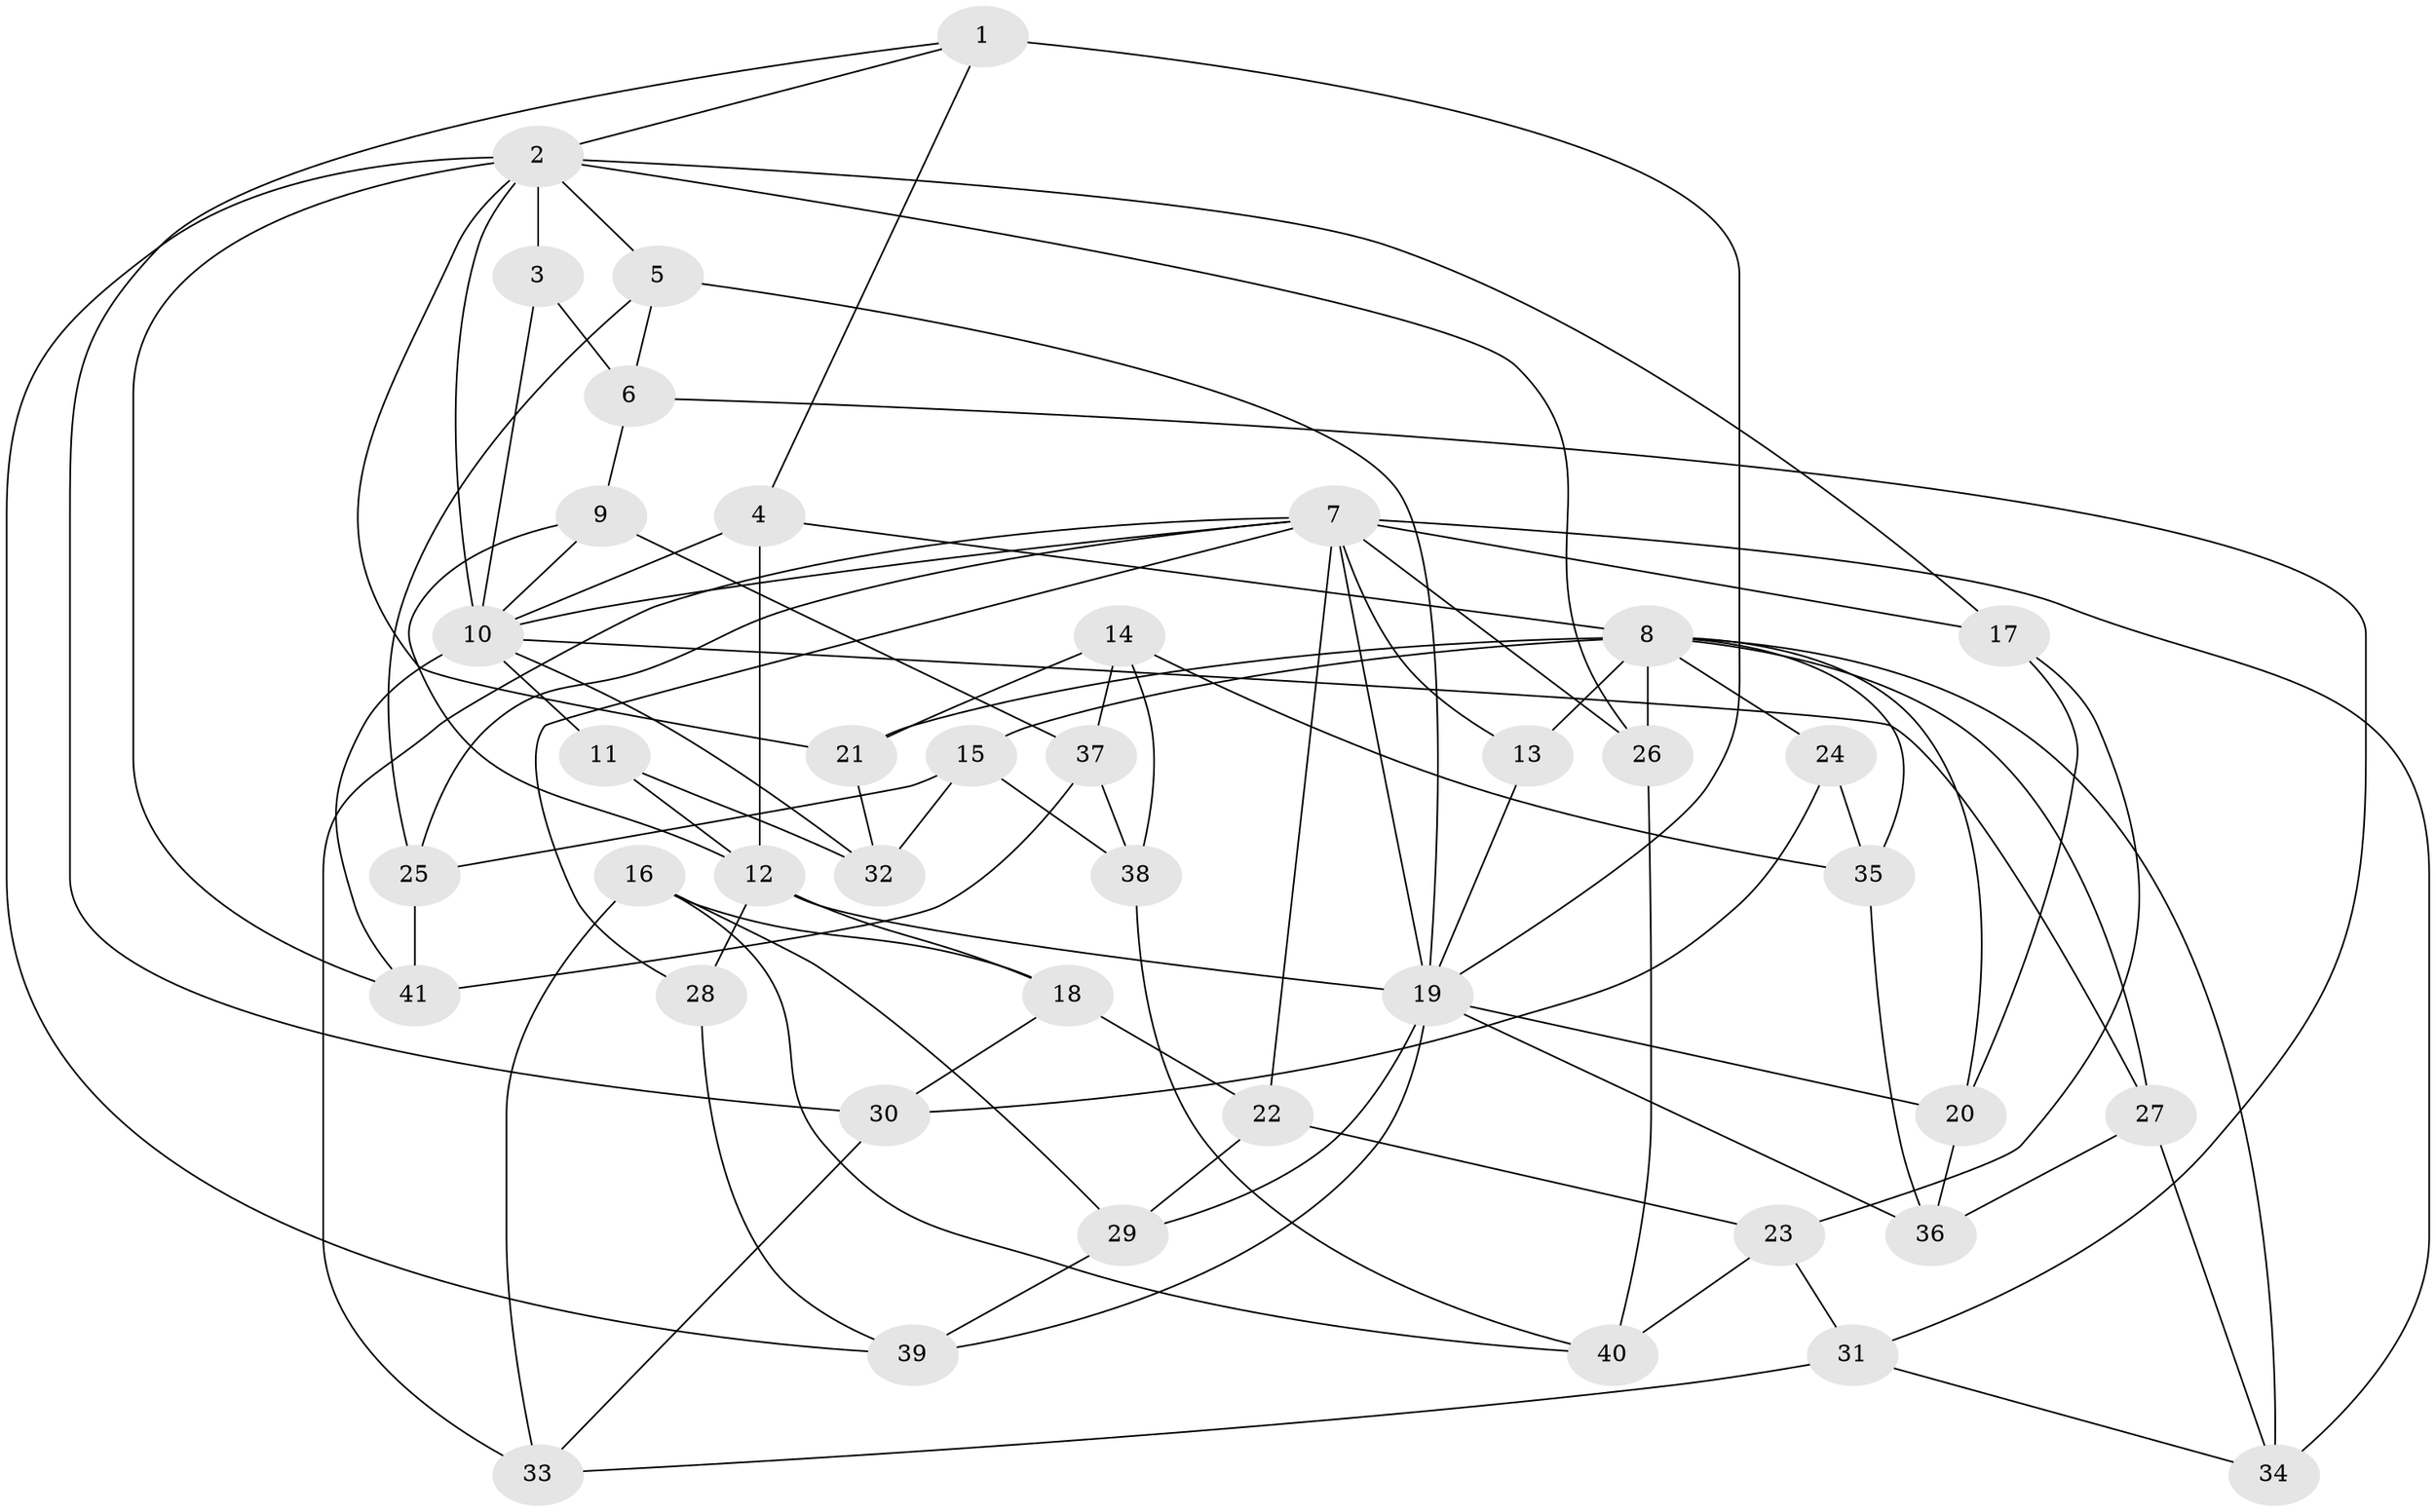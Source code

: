 // original degree distribution, {4: 1.0}
// Generated by graph-tools (version 1.1) at 2025/54/03/04/25 22:54:02]
// undirected, 41 vertices, 94 edges
graph export_dot {
  node [color=gray90,style=filled];
  1;
  2;
  3;
  4;
  5;
  6;
  7;
  8;
  9;
  10;
  11;
  12;
  13;
  14;
  15;
  16;
  17;
  18;
  19;
  20;
  21;
  22;
  23;
  24;
  25;
  26;
  27;
  28;
  29;
  30;
  31;
  32;
  33;
  34;
  35;
  36;
  37;
  38;
  39;
  40;
  41;
  1 -- 2 [weight=1.0];
  1 -- 4 [weight=1.0];
  1 -- 19 [weight=1.0];
  1 -- 30 [weight=1.0];
  2 -- 3 [weight=2.0];
  2 -- 5 [weight=1.0];
  2 -- 10 [weight=1.0];
  2 -- 17 [weight=1.0];
  2 -- 21 [weight=1.0];
  2 -- 26 [weight=1.0];
  2 -- 39 [weight=1.0];
  2 -- 41 [weight=1.0];
  3 -- 6 [weight=1.0];
  3 -- 10 [weight=1.0];
  4 -- 8 [weight=1.0];
  4 -- 10 [weight=1.0];
  4 -- 12 [weight=3.0];
  5 -- 6 [weight=1.0];
  5 -- 19 [weight=1.0];
  5 -- 25 [weight=1.0];
  6 -- 9 [weight=1.0];
  6 -- 31 [weight=1.0];
  7 -- 10 [weight=1.0];
  7 -- 13 [weight=3.0];
  7 -- 17 [weight=1.0];
  7 -- 19 [weight=1.0];
  7 -- 22 [weight=1.0];
  7 -- 25 [weight=1.0];
  7 -- 26 [weight=1.0];
  7 -- 28 [weight=1.0];
  7 -- 33 [weight=1.0];
  7 -- 34 [weight=1.0];
  8 -- 13 [weight=2.0];
  8 -- 15 [weight=1.0];
  8 -- 20 [weight=1.0];
  8 -- 21 [weight=1.0];
  8 -- 24 [weight=2.0];
  8 -- 26 [weight=1.0];
  8 -- 27 [weight=1.0];
  8 -- 34 [weight=1.0];
  8 -- 35 [weight=1.0];
  9 -- 10 [weight=1.0];
  9 -- 12 [weight=1.0];
  9 -- 37 [weight=1.0];
  10 -- 11 [weight=2.0];
  10 -- 27 [weight=1.0];
  10 -- 32 [weight=1.0];
  10 -- 41 [weight=1.0];
  11 -- 12 [weight=1.0];
  11 -- 32 [weight=1.0];
  12 -- 18 [weight=1.0];
  12 -- 19 [weight=2.0];
  12 -- 28 [weight=2.0];
  13 -- 19 [weight=1.0];
  14 -- 21 [weight=1.0];
  14 -- 35 [weight=1.0];
  14 -- 37 [weight=1.0];
  14 -- 38 [weight=1.0];
  15 -- 25 [weight=1.0];
  15 -- 32 [weight=1.0];
  15 -- 38 [weight=1.0];
  16 -- 18 [weight=1.0];
  16 -- 29 [weight=1.0];
  16 -- 33 [weight=1.0];
  16 -- 40 [weight=1.0];
  17 -- 20 [weight=1.0];
  17 -- 23 [weight=1.0];
  18 -- 22 [weight=1.0];
  18 -- 30 [weight=1.0];
  19 -- 20 [weight=1.0];
  19 -- 29 [weight=1.0];
  19 -- 36 [weight=1.0];
  19 -- 39 [weight=1.0];
  20 -- 36 [weight=1.0];
  21 -- 32 [weight=1.0];
  22 -- 23 [weight=1.0];
  22 -- 29 [weight=1.0];
  23 -- 31 [weight=1.0];
  23 -- 40 [weight=1.0];
  24 -- 30 [weight=1.0];
  24 -- 35 [weight=1.0];
  25 -- 41 [weight=1.0];
  26 -- 40 [weight=1.0];
  27 -- 34 [weight=1.0];
  27 -- 36 [weight=1.0];
  28 -- 39 [weight=1.0];
  29 -- 39 [weight=1.0];
  30 -- 33 [weight=1.0];
  31 -- 33 [weight=1.0];
  31 -- 34 [weight=1.0];
  35 -- 36 [weight=1.0];
  37 -- 38 [weight=1.0];
  37 -- 41 [weight=1.0];
  38 -- 40 [weight=1.0];
}
